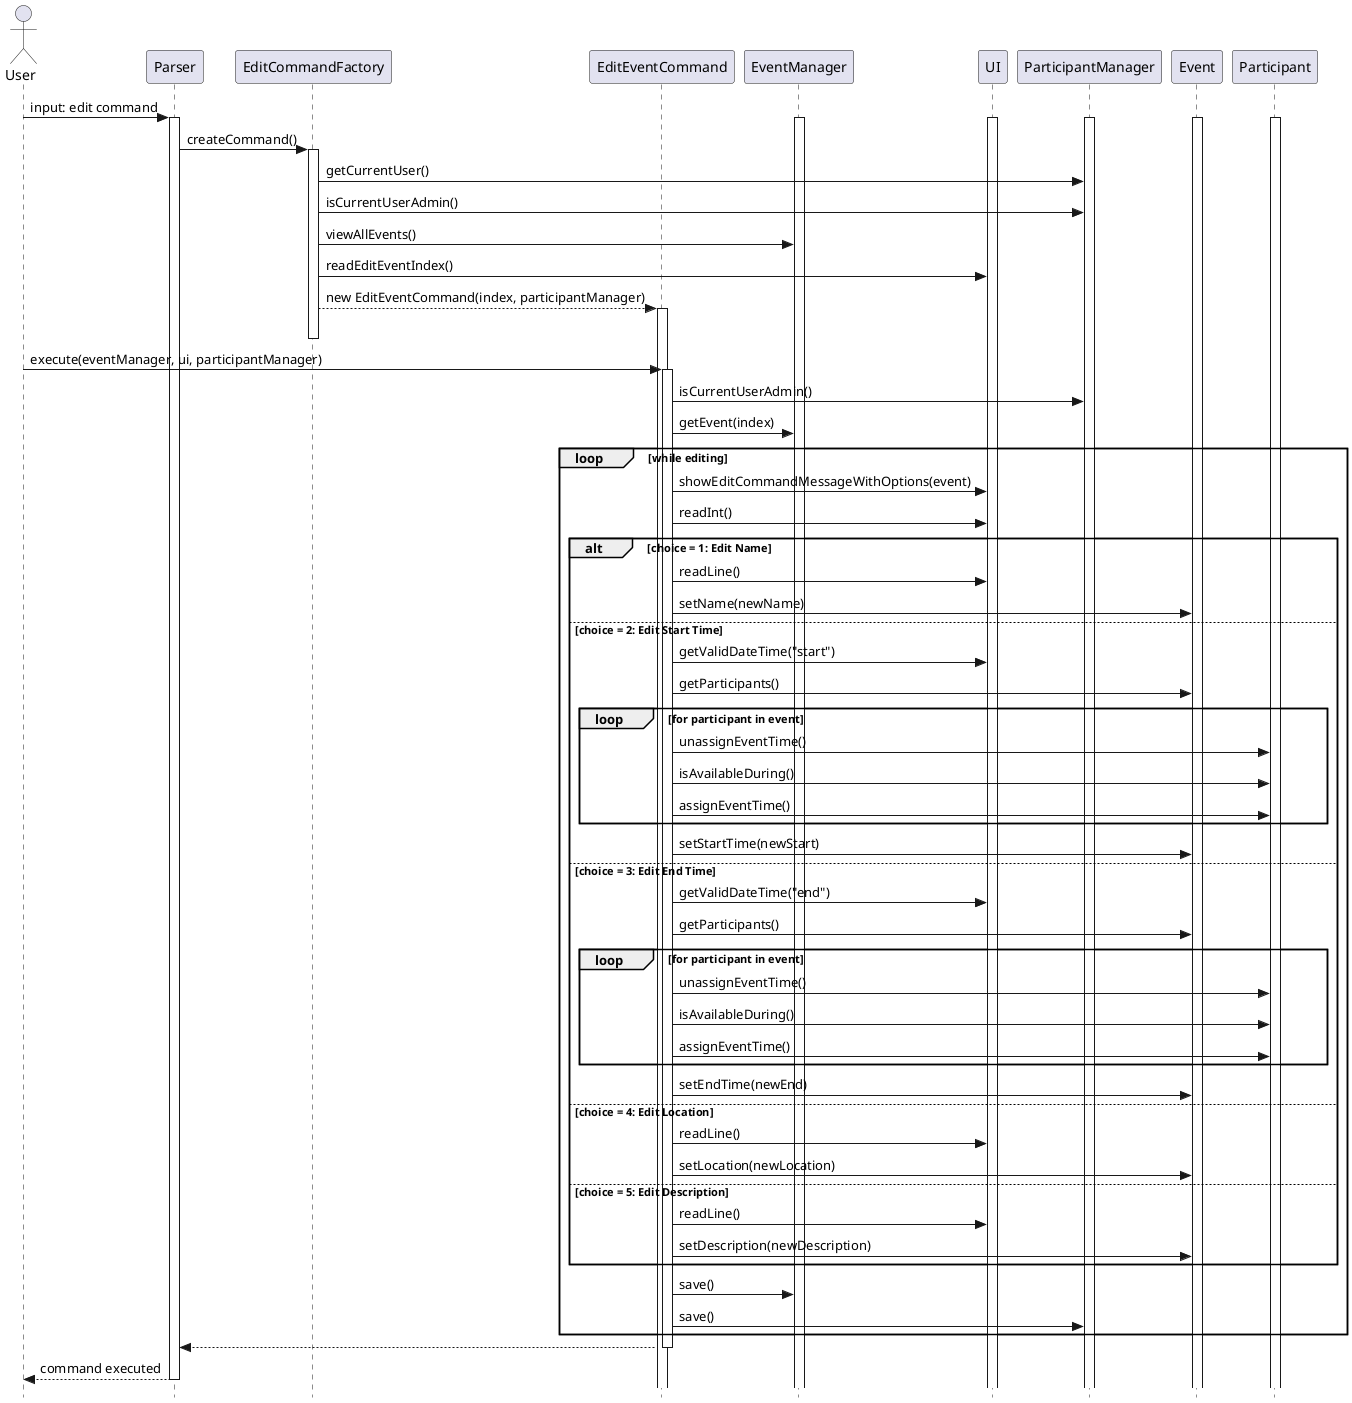 @startuml
hide footbox
skinparam style strictuml

actor User
participant Parser
participant EditCommandFactory
participant EditEventCommand
participant EventManager
participant UI
participant ParticipantManager
participant Event
participant Participant

User -> Parser: input: edit command
activate Parser
activate Event
activate EventManager
activate UI
activate ParticipantManager
activate Participant
    Parser -> EditCommandFactory: createCommand()
        activate EditCommandFactory
        EditCommandFactory -> ParticipantManager: getCurrentUser()
        EditCommandFactory -> ParticipantManager: isCurrentUserAdmin()
        EditCommandFactory -> EventManager: viewAllEvents()
        EditCommandFactory -> UI: readEditEventIndex()
        EditCommandFactory --> EditEventCommand: new EditEventCommand(index, participantManager)
        activate EditEventCommand
    deactivate EditCommandFactory

    User -> EditEventCommand: execute(eventManager, ui, participantManager)
    activate EditEventCommand
        EditEventCommand -> ParticipantManager: isCurrentUserAdmin()
        EditEventCommand -> EventManager: getEvent(index)

        loop while editing
            EditEventCommand -> UI: showEditCommandMessageWithOptions(event)
            EditEventCommand -> UI: readInt()

            alt choice = 1: Edit Name
                EditEventCommand -> UI: readLine()
                EditEventCommand -> Event: setName(newName)

            else choice = 2: Edit Start Time
                EditEventCommand -> UI: getValidDateTime("start")
                EditEventCommand -> Event: getParticipants()
                loop for participant in event
                    EditEventCommand -> Participant: unassignEventTime()
                    EditEventCommand -> Participant: isAvailableDuring()
                    EditEventCommand -> Participant: assignEventTime()
                end
                EditEventCommand -> Event: setStartTime(newStart)

            else choice = 3: Edit End Time
                EditEventCommand -> UI: getValidDateTime("end")
                EditEventCommand -> Event: getParticipants()
                loop for participant in event
                    EditEventCommand -> Participant: unassignEventTime()
                    EditEventCommand -> Participant: isAvailableDuring()
                    EditEventCommand -> Participant: assignEventTime()
                end
                EditEventCommand -> Event: setEndTime(newEnd)

            else choice = 4: Edit Location
                EditEventCommand -> UI: readLine()
                EditEventCommand -> Event: setLocation(newLocation)

            else choice = 5: Edit Description
                EditEventCommand -> UI: readLine()
                EditEventCommand -> Event: setDescription(newDescription)
            end

            EditEventCommand -> EventManager: save()
            EditEventCommand -> ParticipantManager: save()
        end

        EditEventCommand --> Parser
    deactivate EditEventCommand

    Parser --> User: command executed
deactivate Parser
@enduml